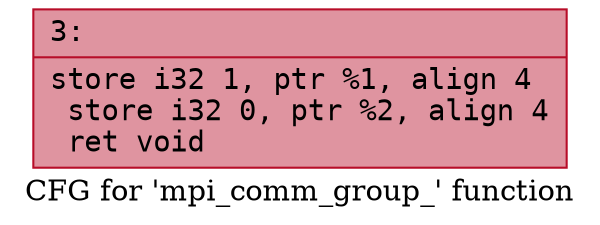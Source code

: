 digraph "CFG for 'mpi_comm_group_' function" {
	label="CFG for 'mpi_comm_group_' function";

	Node0x5560a31d8bd0 [shape=record,color="#b70d28ff", style=filled, fillcolor="#b70d2870" fontname="Courier",label="{3:\l|  store i32 1, ptr %1, align 4\l  store i32 0, ptr %2, align 4\l  ret void\l}"];
}
